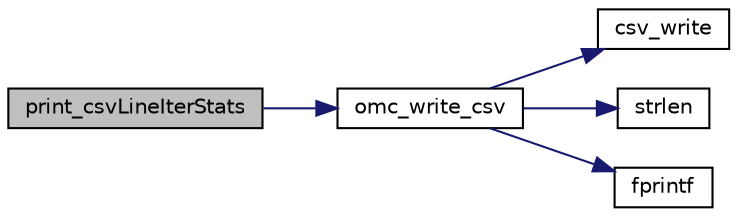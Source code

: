 digraph "print_csvLineIterStats"
{
  edge [fontname="Helvetica",fontsize="10",labelfontname="Helvetica",labelfontsize="10"];
  node [fontname="Helvetica",fontsize="10",shape=record];
  rankdir="LR";
  Node43 [label="print_csvLineIterStats",height=0.2,width=0.4,color="black", fillcolor="grey75", style="filled", fontcolor="black"];
  Node43 -> Node44 [color="midnightblue",fontsize="10",style="solid",fontname="Helvetica"];
  Node44 [label="omc_write_csv",height=0.2,width=0.4,color="black", fillcolor="white", style="filled",URL="$da/d9d/write__csv_8c.html#ad00ff5fe147400fe33fe1ab759af3679"];
  Node44 -> Node45 [color="midnightblue",fontsize="10",style="solid",fontname="Helvetica"];
  Node45 [label="csv_write",height=0.2,width=0.4,color="black", fillcolor="white", style="filled",URL="$dc/d40/build_2include_2omc_2c_2util_2libcsv_8c.html#a3c3a42144538bd6edcd15f5aeb6fa41b"];
  Node44 -> Node46 [color="midnightblue",fontsize="10",style="solid",fontname="Helvetica"];
  Node46 [label="strlen",height=0.2,width=0.4,color="black", fillcolor="white", style="filled",URL="$d7/d57/iregex_8c.html#a492442620ce65db20fe7297b43cbca65"];
  Node44 -> Node47 [color="midnightblue",fontsize="10",style="solid",fontname="Helvetica"];
  Node47 [label="fprintf",height=0.2,width=0.4,color="black", fillcolor="white", style="filled",URL="$d2/d8c/examplehs038_8m.html#ae272956ea74f28b2f067d455fead331f"];
}

